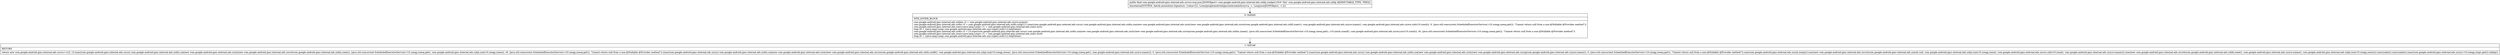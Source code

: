 digraph "CFG forcom.google.android.gms.internal.ads.zzbkj.zzadp()Lcom\/google\/android\/gms\/internal\/ads\/zzcva;" {
Node_0 [shape=record,label="{0\:\ 0x0000|MTH_ENTER_BLOCK\l|com.google.android.gms.internal.ads.zzbbm r2 = com.google.android.gms.internal.ads.zzcyw.zzamx()\lcom.google.android.gms.internal.ads.zzdto r3 = com.google.android.gms.internal.ads.zzdto.zzhp(11).zzas((com.google.android.gms.internal.ads.zzcuz) com.google.android.gms.internal.ads.zzdtn.zza(new com.google.android.gms.internal.ads.zzcty(new com.google.android.gms.internal.ads.zzcwi(com.google.android.gms.internal.ads.zzbll.zzaev(), com.google.android.gms.internal.ads.zzcyw.zzamx(), com.google.android.gms.internal.ads.zzcwx.zzb(r10.zzezh)), 0, (java.util.concurrent.ScheduledExecutorService) r10.zzeqg.zzeoq.get()), \"Cannot return null from a non\-@Nullable @Provides method\"))\lcom.google.android.gms.internal.ads.zzaci\<java.lang.Long\> r1 = com.google.android.gms.internal.ads.zzact.zzcsr\llong r6 = ((java.lang.Long) com.google.android.gms.internal.ads.zzyr.zzpe().zzd(r1)).longValue()\lcom.google.android.gms.internal.ads.zzdto r3 = r3.zzas((com.google.android.gms.internal.ads.zzcuz) com.google.android.gms.internal.ads.zzdtn.zza(new com.google.android.gms.internal.ads.zzcty(new com.google.android.gms.internal.ads.zzcwp(com.google.android.gms.internal.ads.zzblm.zzaex(), (java.util.concurrent.ScheduledExecutorService) r10.zzeqg.zzeoq.get(), r10.zzezh.zzamf(), com.google.android.gms.internal.ads.zzcwy.zzc(r10.zzezh)), r6, (java.util.concurrent.ScheduledExecutorService) r10.zzeqg.zzeoq.get()), \"Cannot return null from a non\-@Nullable @Provides method\"))\lcom.google.android.gms.internal.ads.zzaci\<java.lang.Long\> r1 = com.google.android.gms.internal.ads.zzact.zzcth\llong r6 = ((java.lang.Long) com.google.android.gms.internal.ads.zzyr.zzpe().zzd(r1)).longValue()\l}"];
Node_1 [shape=record,label="{1\:\ 0x01a6|RETURN\l|return new com.google.android.gms.internal.ads.zzcva\<\>(r2, r3.zzas((com.google.android.gms.internal.ads.zzcuz) com.google.android.gms.internal.ads.zzdtn.zza(new com.google.android.gms.internal.ads.zzcty(new com.google.android.gms.internal.ads.zzcwt(com.google.android.gms.internal.ads.zzbln.zzaez(), (java.util.concurrent.ScheduledExecutorService) r10.zzeqg.zzeoq.get(), com.google.android.gms.internal.ads.zzbjr.zza(r10.zzeqg.zzeon)), r6, (java.util.concurrent.ScheduledExecutorService) r10.zzeqg.zzeoq.get()), \"Cannot return null from a non\-@Nullable @Provides method\")).zzas((com.google.android.gms.internal.ads.zzcuz) com.google.android.gms.internal.ads.zzdtn.zza(new com.google.android.gms.internal.ads.zzcty(new com.google.android.gms.internal.ads.zzcvn(com.google.android.gms.internal.ads.zzblo.zzafb(), com.google.android.gms.internal.ads.zzbjr.zza(r10.zzeqg.zzeon), (java.util.concurrent.ScheduledExecutorService) r10.zzeqg.zzeoq.get(), com.google.android.gms.internal.ads.zzcyw.zzamx()), 0, (java.util.concurrent.ScheduledExecutorService) r10.zzeqg.zzeoq.get()), \"Cannot return null from a non\-@Nullable @Provides method\")).zzas((com.google.android.gms.internal.ads.zzcuz) com.google.android.gms.internal.ads.zzdtn.zza(new com.google.android.gms.internal.ads.zzcty(new com.google.android.gms.internal.ads.zzcxg(com.google.android.gms.internal.ads.zzcyw.zzamx()), 0, (java.util.concurrent.ScheduledExecutorService) r10.zzeqg.zzeoq.get()), \"Cannot return null from a non\-@Nullable @Provides method\")).zzas(com.google.android.gms.internal.ads.zzcxd.zzamj()).zzas(new com.google.android.gms.internal.ads.zzcvx((com.google.android.gms.internal.ads.zzasd) null, com.google.android.gms.internal.ads.zzbjr.zza(r10.zzeqg.zzeon), com.google.android.gms.internal.ads.zzcwx.zzb(r10.zzezh), com.google.android.gms.internal.ads.zzcyw.zzamx())).zzas(new com.google.android.gms.internal.ads.zzcwb(com.google.android.gms.internal.ads.zzblk.zzaet(), com.google.android.gms.internal.ads.zzcyw.zzamx(), com.google.android.gms.internal.ads.zzbjr.zza(r10.zzeqg.zzeon))).zzas(zzadn()).zzas(zzado()).zzas((com.google.android.gms.internal.ads.zzcuz) r10.zzeqg.zzepc.get()).zzbbg())\l}"];
MethodNode[shape=record,label="{public final com.google.android.gms.internal.ads.zzcva\<org.json.JSONObject\> com.google.android.gms.internal.ads.zzbkj.zzadp((r10v0 'this' com.google.android.gms.internal.ads.zzbkj A[IMMUTABLE_TYPE, THIS]))  | Annotation[SYSTEM, dalvik.annotation.Signature, \{value=[(), Lcom\/google\/android\/gms\/internal\/ads\/zzcva, \<, Lorg\/json\/JSONObject;, \>;]\}]\l}"];
MethodNode -> Node_0;
Node_0 -> Node_1;
}

